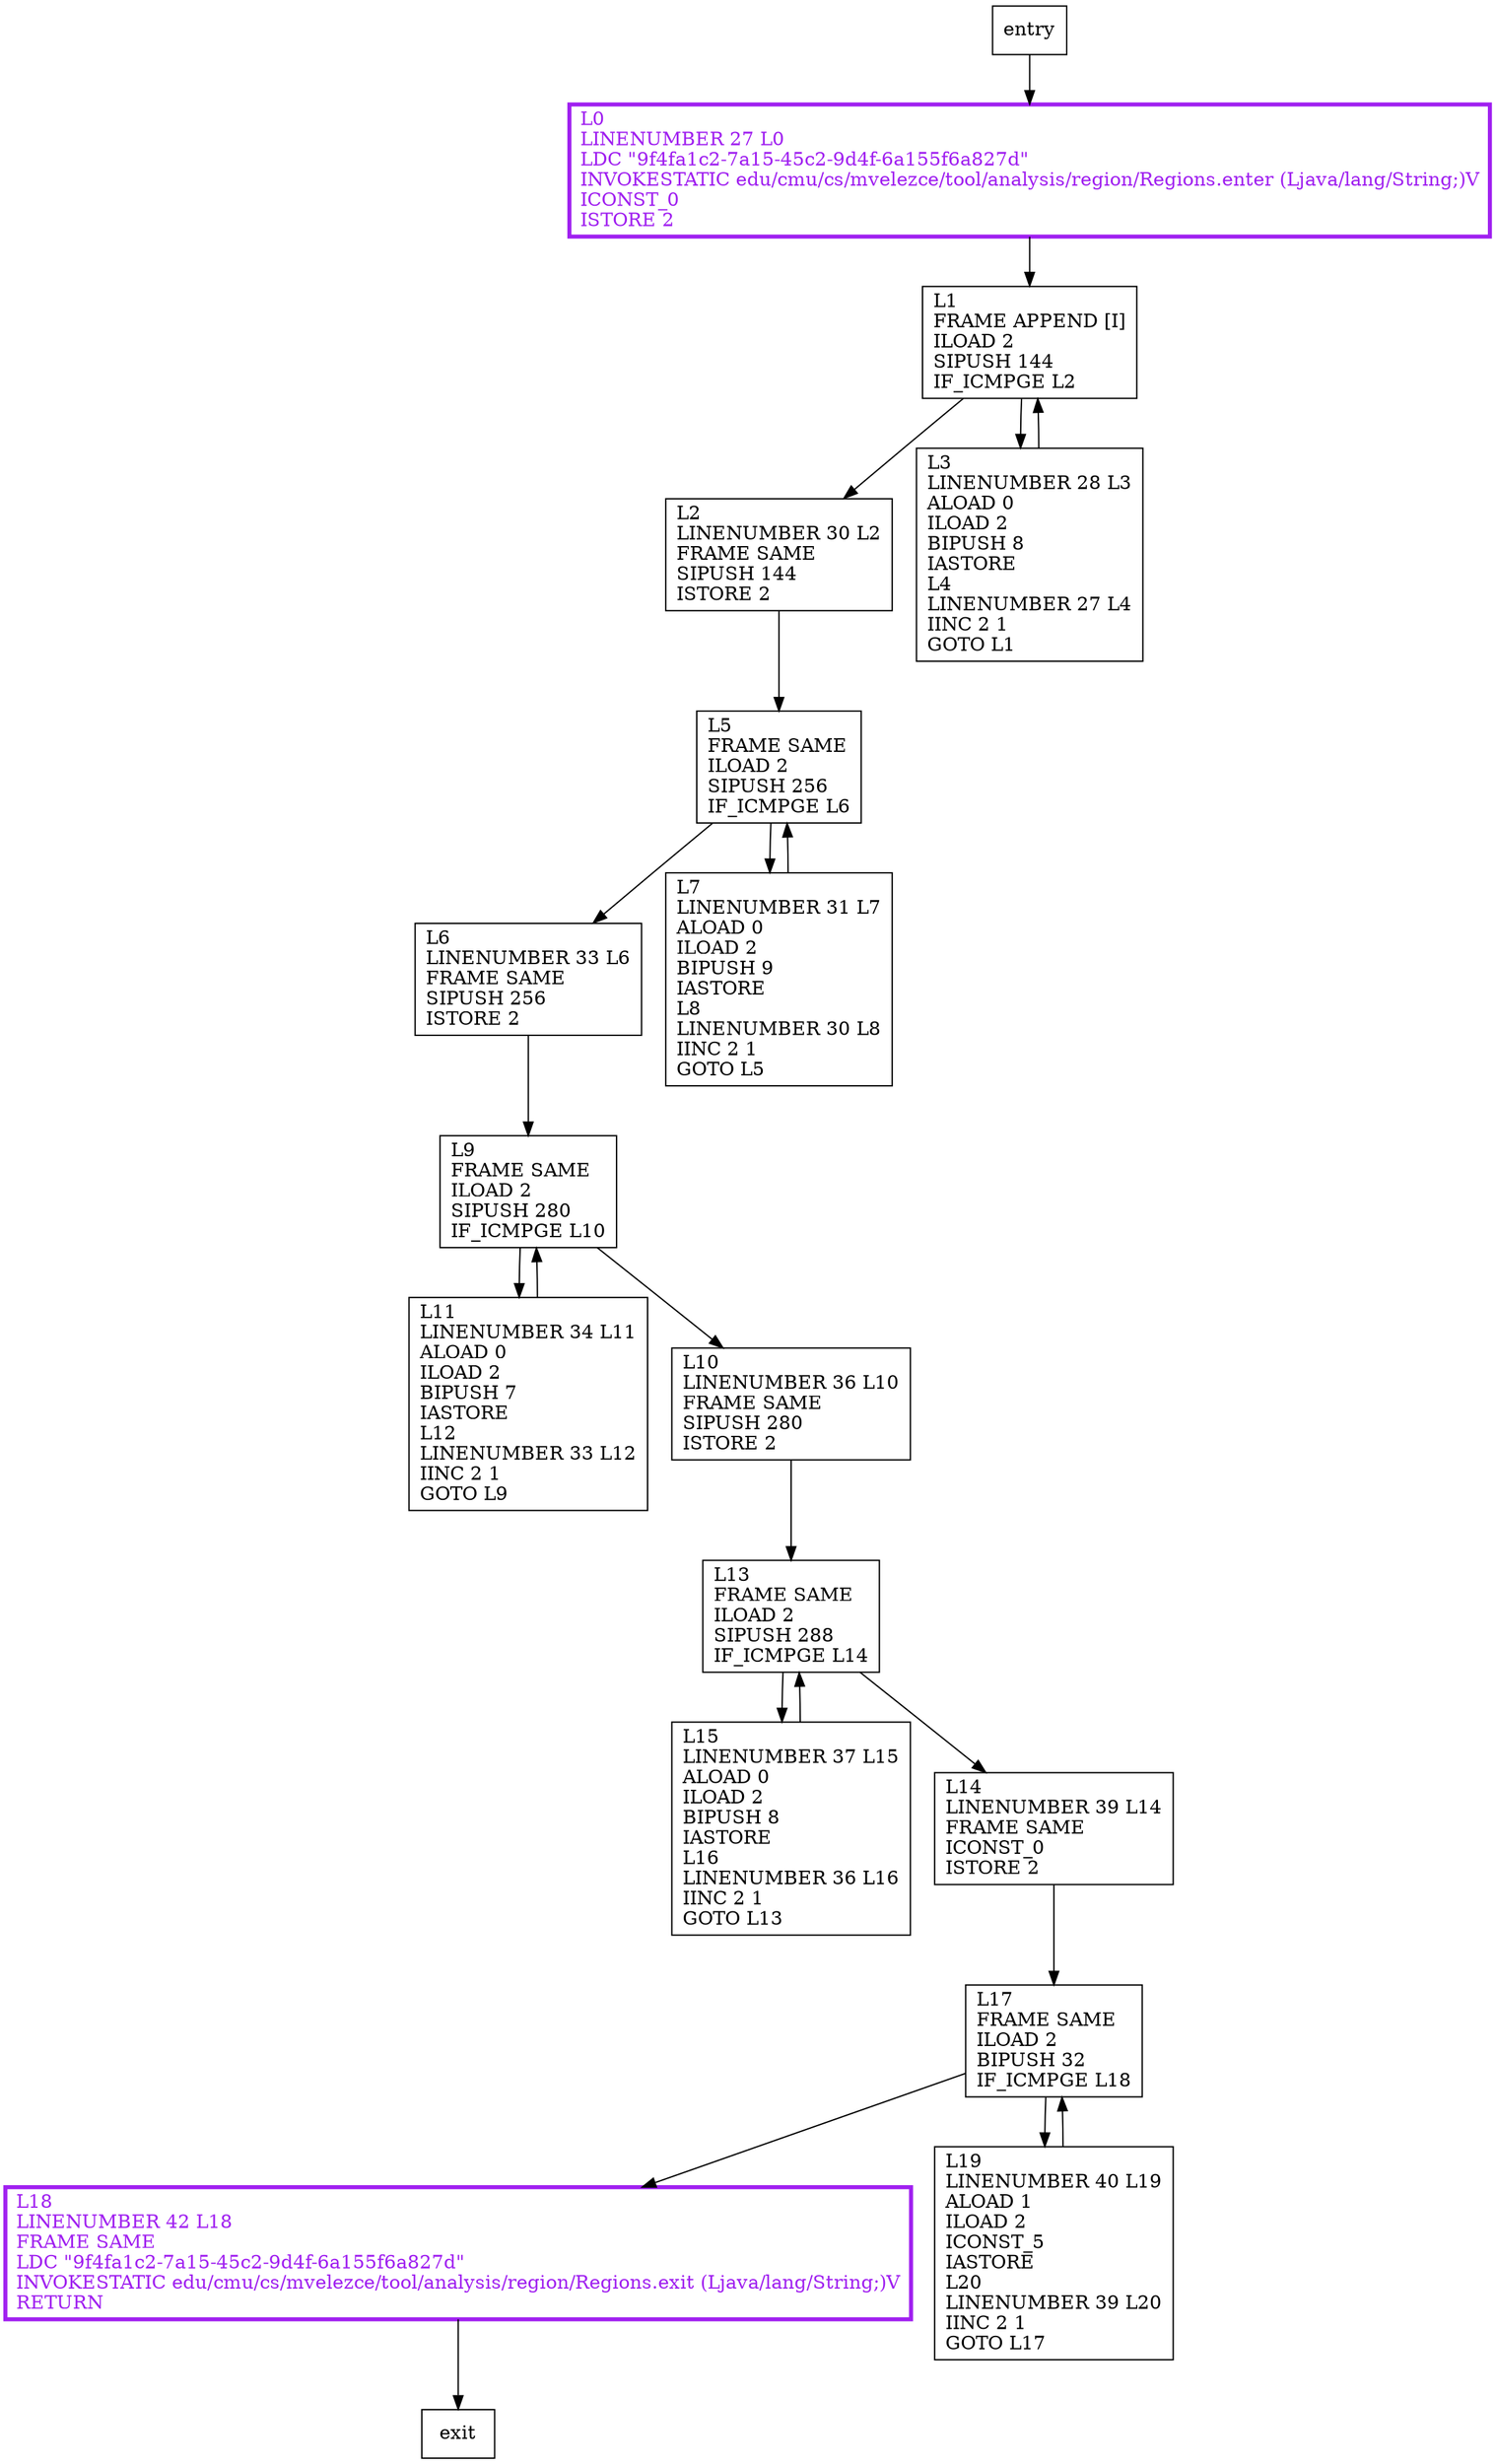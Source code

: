 digraph getFixedTree {
node [shape=record];
1642679791 [label="L2\lLINENUMBER 30 L2\lFRAME SAME\lSIPUSH 144\lISTORE 2\l"];
1446001495 [label="L13\lFRAME SAME\lILOAD 2\lSIPUSH 288\lIF_ICMPGE L14\l"];
247162961 [label="L1\lFRAME APPEND [I]\lILOAD 2\lSIPUSH 144\lIF_ICMPGE L2\l"];
1890266440 [label="L6\lLINENUMBER 33 L6\lFRAME SAME\lSIPUSH 256\lISTORE 2\l"];
324112183 [label="L11\lLINENUMBER 34 L11\lALOAD 0\lILOAD 2\lBIPUSH 7\lIASTORE\lL12\lLINENUMBER 33 L12\lIINC 2 1\lGOTO L9\l"];
2092709730 [label="L9\lFRAME SAME\lILOAD 2\lSIPUSH 280\lIF_ICMPGE L10\l"];
855700733 [label="L3\lLINENUMBER 28 L3\lALOAD 0\lILOAD 2\lBIPUSH 8\lIASTORE\lL4\lLINENUMBER 27 L4\lIINC 2 1\lGOTO L1\l"];
1261044180 [label="L18\lLINENUMBER 42 L18\lFRAME SAME\lLDC \"9f4fa1c2-7a15-45c2-9d4f-6a155f6a827d\"\lINVOKESTATIC edu/cmu/cs/mvelezce/tool/analysis/region/Regions.exit (Ljava/lang/String;)V\lRETURN\l"];
1233595751 [label="L15\lLINENUMBER 37 L15\lALOAD 0\lILOAD 2\lBIPUSH 8\lIASTORE\lL16\lLINENUMBER 36 L16\lIINC 2 1\lGOTO L13\l"];
1863655430 [label="L5\lFRAME SAME\lILOAD 2\lSIPUSH 256\lIF_ICMPGE L6\l"];
314411620 [label="L0\lLINENUMBER 27 L0\lLDC \"9f4fa1c2-7a15-45c2-9d4f-6a155f6a827d\"\lINVOKESTATIC edu/cmu/cs/mvelezce/tool/analysis/region/Regions.enter (Ljava/lang/String;)V\lICONST_0\lISTORE 2\l"];
980364771 [label="L14\lLINENUMBER 39 L14\lFRAME SAME\lICONST_0\lISTORE 2\l"];
976827477 [label="L10\lLINENUMBER 36 L10\lFRAME SAME\lSIPUSH 280\lISTORE 2\l"];
2029372696 [label="L17\lFRAME SAME\lILOAD 2\lBIPUSH 32\lIF_ICMPGE L18\l"];
1527152775 [label="L7\lLINENUMBER 31 L7\lALOAD 0\lILOAD 2\lBIPUSH 9\lIASTORE\lL8\lLINENUMBER 30 L8\lIINC 2 1\lGOTO L5\l"];
141110631 [label="L19\lLINENUMBER 40 L19\lALOAD 1\lILOAD 2\lICONST_5\lIASTORE\lL20\lLINENUMBER 39 L20\lIINC 2 1\lGOTO L17\l"];
entry;
exit;
1642679791 -> 1863655430;
1446001495 -> 1233595751;
1446001495 -> 980364771;
247162961 -> 1642679791;
247162961 -> 855700733;
1890266440 -> 2092709730;
324112183 -> 2092709730;
2092709730 -> 324112183;
2092709730 -> 976827477;
855700733 -> 247162961;
1261044180 -> exit;
1233595751 -> 1446001495;
entry -> 314411620;
1863655430 -> 1890266440;
1863655430 -> 1527152775;
314411620 -> 247162961;
980364771 -> 2029372696;
976827477 -> 1446001495;
2029372696 -> 141110631;
2029372696 -> 1261044180;
1527152775 -> 1863655430;
141110631 -> 2029372696;
314411620[fontcolor="purple", penwidth=3, color="purple"];
1261044180[fontcolor="purple", penwidth=3, color="purple"];
}
